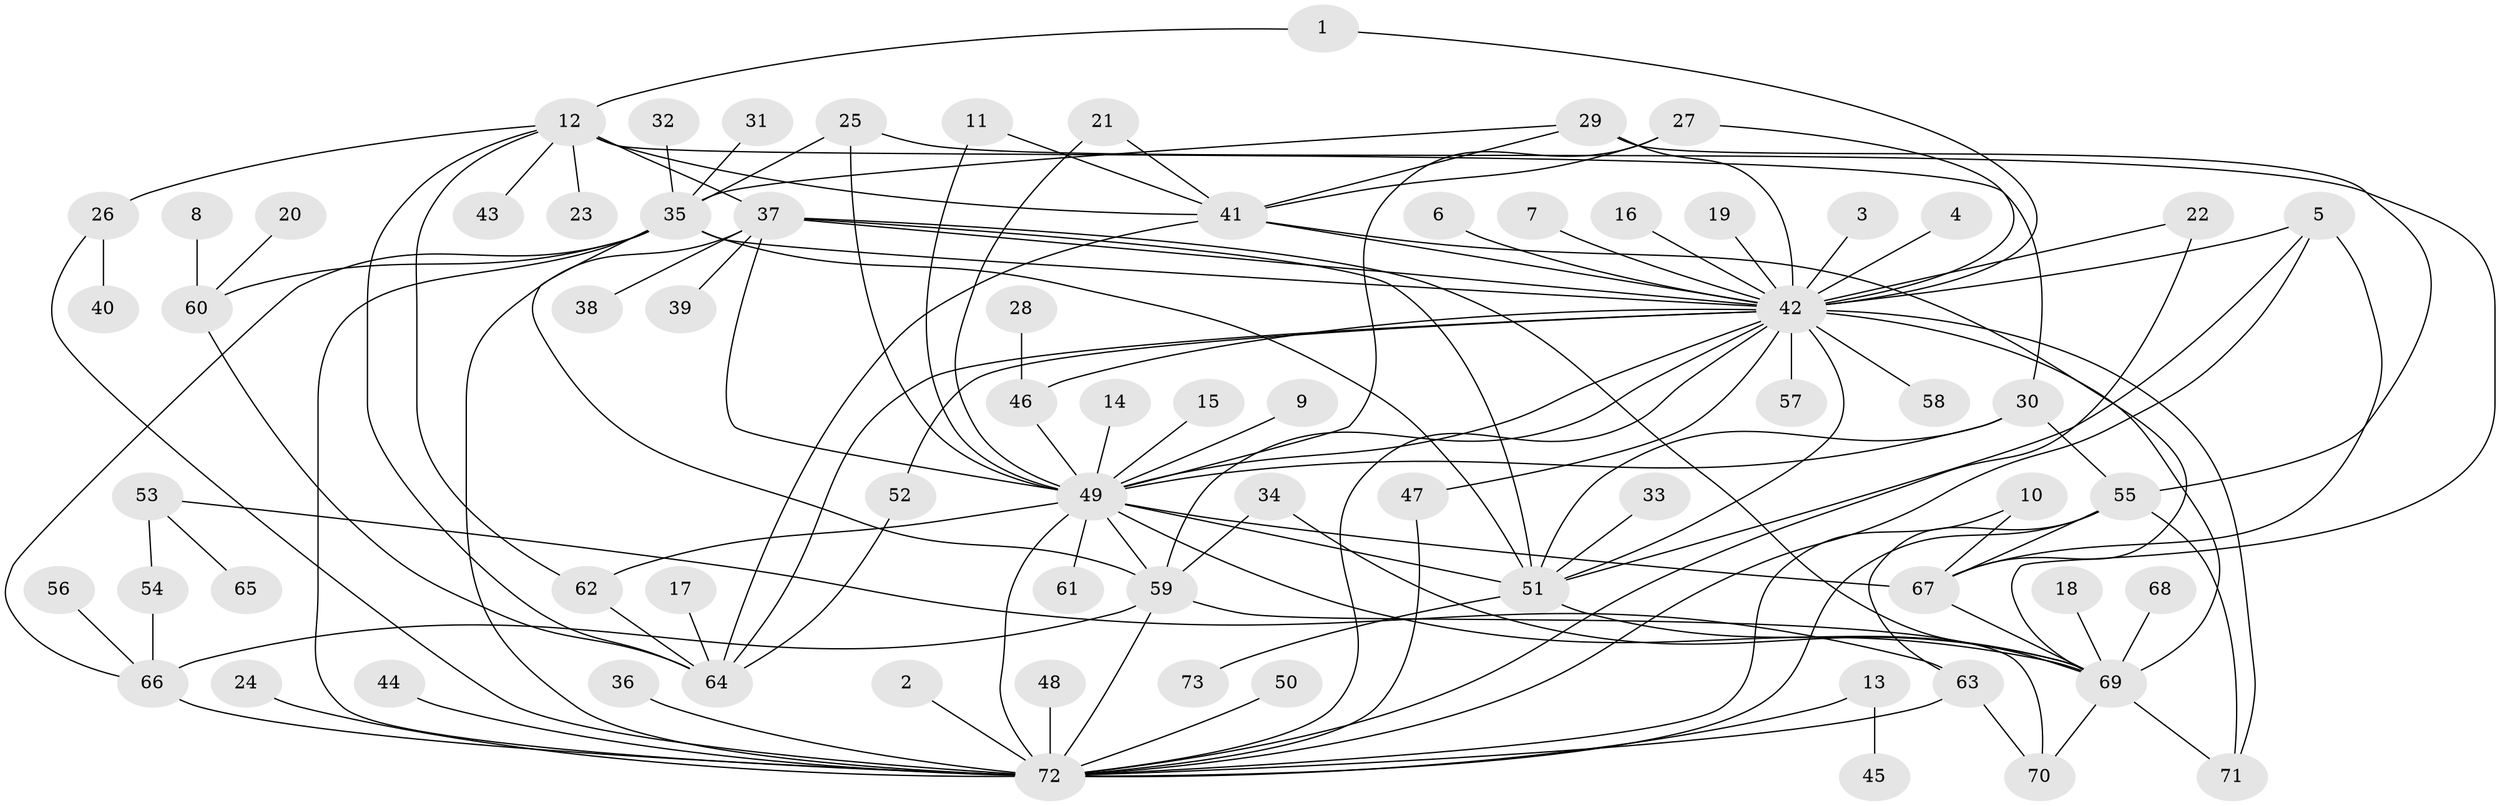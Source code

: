 // original degree distribution, {33: 0.006896551724137931, 24: 0.006896551724137931, 2: 0.18620689655172415, 8: 0.013793103448275862, 5: 0.06206896551724138, 25: 0.006896551724137931, 4: 0.06896551724137931, 6: 0.034482758620689655, 9: 0.027586206896551724, 10: 0.013793103448275862, 1: 0.4827586206896552, 3: 0.0896551724137931}
// Generated by graph-tools (version 1.1) at 2025/49/03/09/25 03:49:51]
// undirected, 73 vertices, 125 edges
graph export_dot {
graph [start="1"]
  node [color=gray90,style=filled];
  1;
  2;
  3;
  4;
  5;
  6;
  7;
  8;
  9;
  10;
  11;
  12;
  13;
  14;
  15;
  16;
  17;
  18;
  19;
  20;
  21;
  22;
  23;
  24;
  25;
  26;
  27;
  28;
  29;
  30;
  31;
  32;
  33;
  34;
  35;
  36;
  37;
  38;
  39;
  40;
  41;
  42;
  43;
  44;
  45;
  46;
  47;
  48;
  49;
  50;
  51;
  52;
  53;
  54;
  55;
  56;
  57;
  58;
  59;
  60;
  61;
  62;
  63;
  64;
  65;
  66;
  67;
  68;
  69;
  70;
  71;
  72;
  73;
  1 -- 12 [weight=1.0];
  1 -- 42 [weight=1.0];
  2 -- 72 [weight=1.0];
  3 -- 42 [weight=1.0];
  4 -- 42 [weight=1.0];
  5 -- 42 [weight=1.0];
  5 -- 51 [weight=1.0];
  5 -- 67 [weight=1.0];
  5 -- 72 [weight=1.0];
  6 -- 42 [weight=1.0];
  7 -- 42 [weight=1.0];
  8 -- 60 [weight=1.0];
  9 -- 49 [weight=1.0];
  10 -- 67 [weight=1.0];
  10 -- 72 [weight=1.0];
  11 -- 41 [weight=1.0];
  11 -- 49 [weight=1.0];
  12 -- 23 [weight=1.0];
  12 -- 26 [weight=1.0];
  12 -- 30 [weight=1.0];
  12 -- 37 [weight=1.0];
  12 -- 41 [weight=1.0];
  12 -- 43 [weight=1.0];
  12 -- 62 [weight=1.0];
  12 -- 64 [weight=1.0];
  13 -- 45 [weight=1.0];
  13 -- 72 [weight=1.0];
  14 -- 49 [weight=1.0];
  15 -- 49 [weight=1.0];
  16 -- 42 [weight=1.0];
  17 -- 64 [weight=1.0];
  18 -- 69 [weight=1.0];
  19 -- 42 [weight=1.0];
  20 -- 60 [weight=1.0];
  21 -- 41 [weight=1.0];
  21 -- 49 [weight=1.0];
  22 -- 42 [weight=1.0];
  22 -- 72 [weight=1.0];
  24 -- 72 [weight=1.0];
  25 -- 35 [weight=1.0];
  25 -- 49 [weight=2.0];
  25 -- 69 [weight=1.0];
  26 -- 40 [weight=1.0];
  26 -- 72 [weight=1.0];
  27 -- 41 [weight=1.0];
  27 -- 42 [weight=1.0];
  27 -- 49 [weight=1.0];
  28 -- 46 [weight=1.0];
  29 -- 35 [weight=1.0];
  29 -- 41 [weight=1.0];
  29 -- 42 [weight=2.0];
  29 -- 55 [weight=1.0];
  30 -- 49 [weight=1.0];
  30 -- 51 [weight=1.0];
  30 -- 55 [weight=1.0];
  31 -- 35 [weight=1.0];
  32 -- 35 [weight=1.0];
  33 -- 51 [weight=1.0];
  34 -- 59 [weight=1.0];
  34 -- 69 [weight=1.0];
  35 -- 42 [weight=1.0];
  35 -- 51 [weight=1.0];
  35 -- 59 [weight=1.0];
  35 -- 60 [weight=1.0];
  35 -- 66 [weight=1.0];
  35 -- 72 [weight=1.0];
  36 -- 72 [weight=1.0];
  37 -- 38 [weight=1.0];
  37 -- 39 [weight=1.0];
  37 -- 42 [weight=1.0];
  37 -- 49 [weight=1.0];
  37 -- 51 [weight=2.0];
  37 -- 69 [weight=1.0];
  37 -- 72 [weight=1.0];
  41 -- 42 [weight=1.0];
  41 -- 64 [weight=1.0];
  41 -- 67 [weight=1.0];
  42 -- 46 [weight=1.0];
  42 -- 47 [weight=1.0];
  42 -- 49 [weight=1.0];
  42 -- 51 [weight=3.0];
  42 -- 52 [weight=1.0];
  42 -- 57 [weight=1.0];
  42 -- 58 [weight=1.0];
  42 -- 59 [weight=1.0];
  42 -- 64 [weight=1.0];
  42 -- 69 [weight=3.0];
  42 -- 71 [weight=1.0];
  42 -- 72 [weight=1.0];
  44 -- 72 [weight=1.0];
  46 -- 49 [weight=1.0];
  47 -- 72 [weight=1.0];
  48 -- 72 [weight=1.0];
  49 -- 51 [weight=1.0];
  49 -- 59 [weight=1.0];
  49 -- 61 [weight=1.0];
  49 -- 62 [weight=1.0];
  49 -- 67 [weight=1.0];
  49 -- 69 [weight=1.0];
  49 -- 72 [weight=2.0];
  50 -- 72 [weight=1.0];
  51 -- 69 [weight=1.0];
  51 -- 73 [weight=1.0];
  52 -- 64 [weight=1.0];
  53 -- 54 [weight=1.0];
  53 -- 63 [weight=1.0];
  53 -- 65 [weight=1.0];
  54 -- 66 [weight=1.0];
  55 -- 63 [weight=1.0];
  55 -- 67 [weight=1.0];
  55 -- 71 [weight=1.0];
  55 -- 72 [weight=1.0];
  56 -- 66 [weight=1.0];
  59 -- 66 [weight=1.0];
  59 -- 70 [weight=1.0];
  59 -- 72 [weight=1.0];
  60 -- 64 [weight=1.0];
  62 -- 64 [weight=1.0];
  63 -- 70 [weight=1.0];
  63 -- 72 [weight=1.0];
  66 -- 72 [weight=1.0];
  67 -- 69 [weight=1.0];
  68 -- 69 [weight=1.0];
  69 -- 70 [weight=1.0];
  69 -- 71 [weight=1.0];
}
